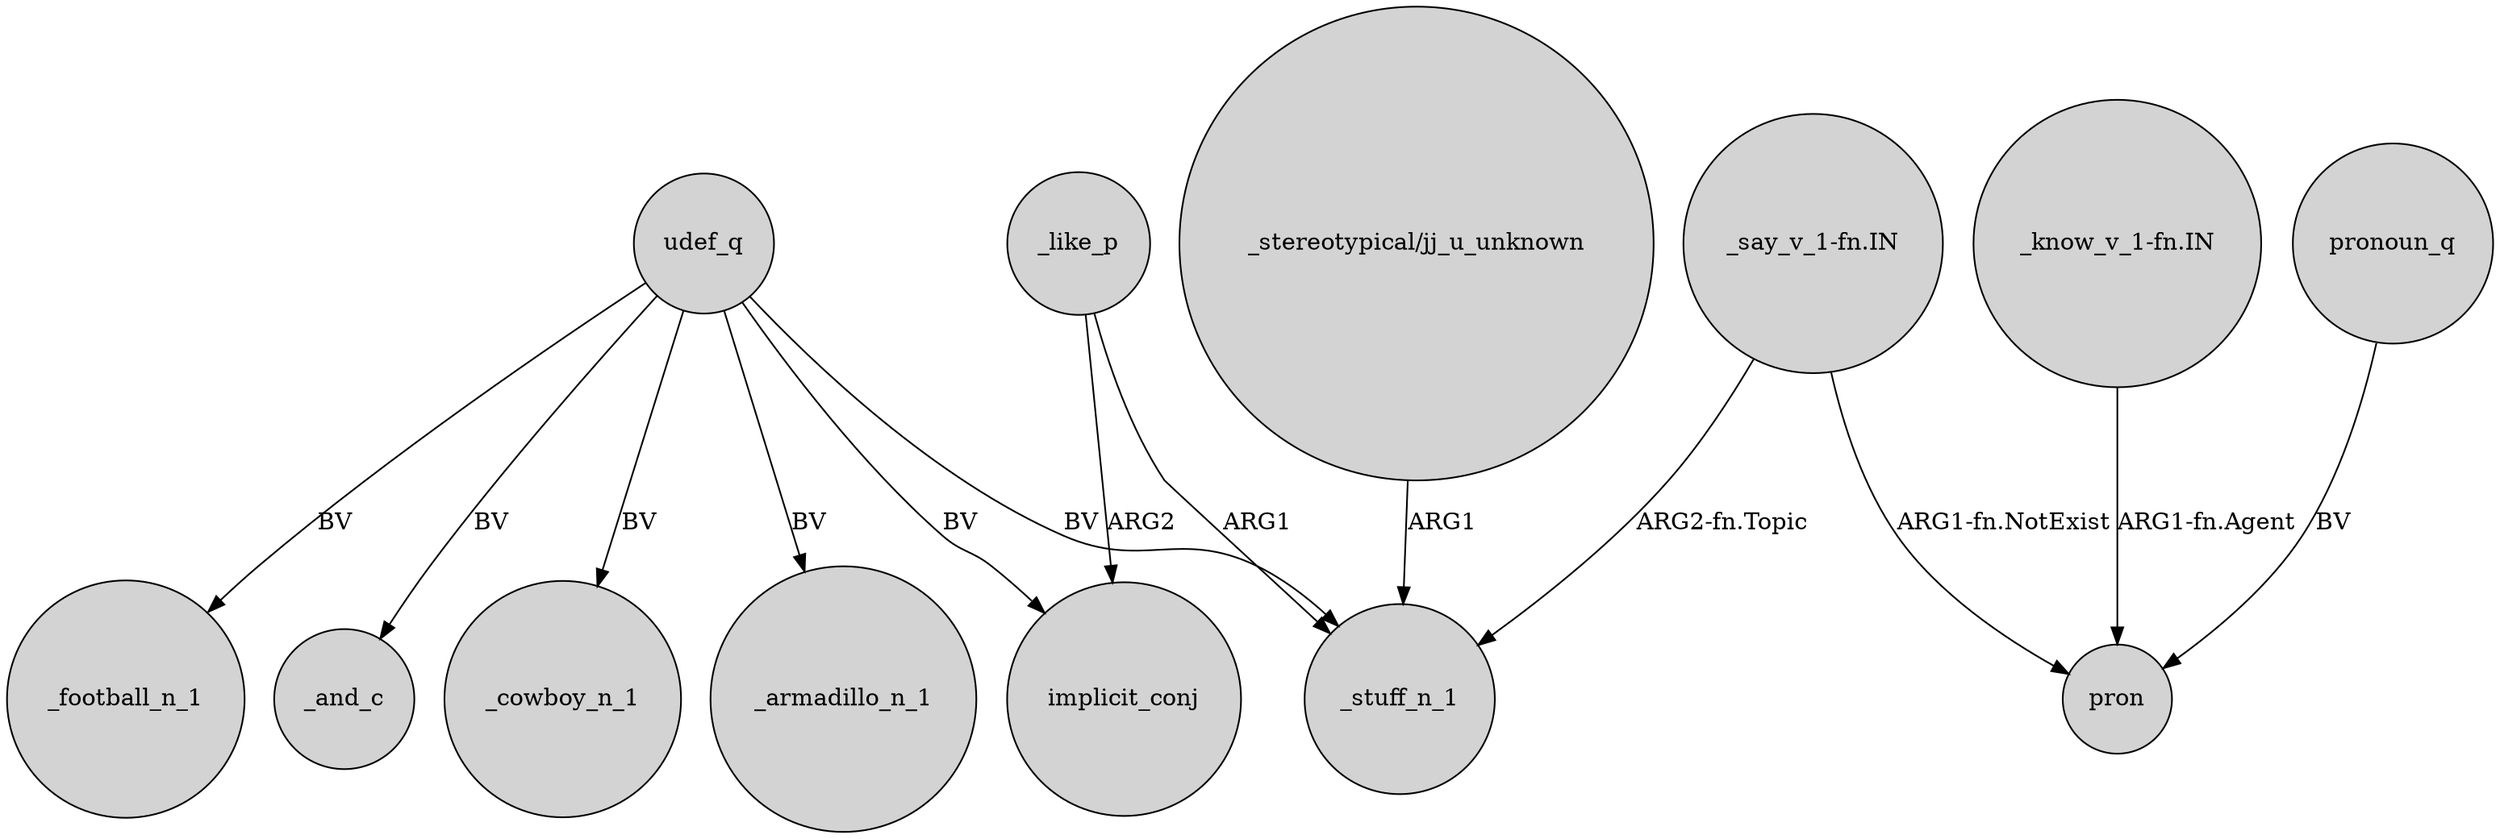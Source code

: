 digraph {
	node [shape=circle style=filled]
	_like_p -> _stuff_n_1 [label=ARG1]
	"_know_v_1-fn.IN" -> pron [label="ARG1-fn.Agent"]
	udef_q -> _cowboy_n_1 [label=BV]
	udef_q -> _armadillo_n_1 [label=BV]
	"_stereotypical/jj_u_unknown" -> _stuff_n_1 [label=ARG1]
	udef_q -> _football_n_1 [label=BV]
	"_say_v_1-fn.IN" -> _stuff_n_1 [label="ARG2-fn.Topic"]
	udef_q -> implicit_conj [label=BV]
	udef_q -> _stuff_n_1 [label=BV]
	udef_q -> _and_c [label=BV]
	_like_p -> implicit_conj [label=ARG2]
	"_say_v_1-fn.IN" -> pron [label="ARG1-fn.NotExist"]
	pronoun_q -> pron [label=BV]
}

